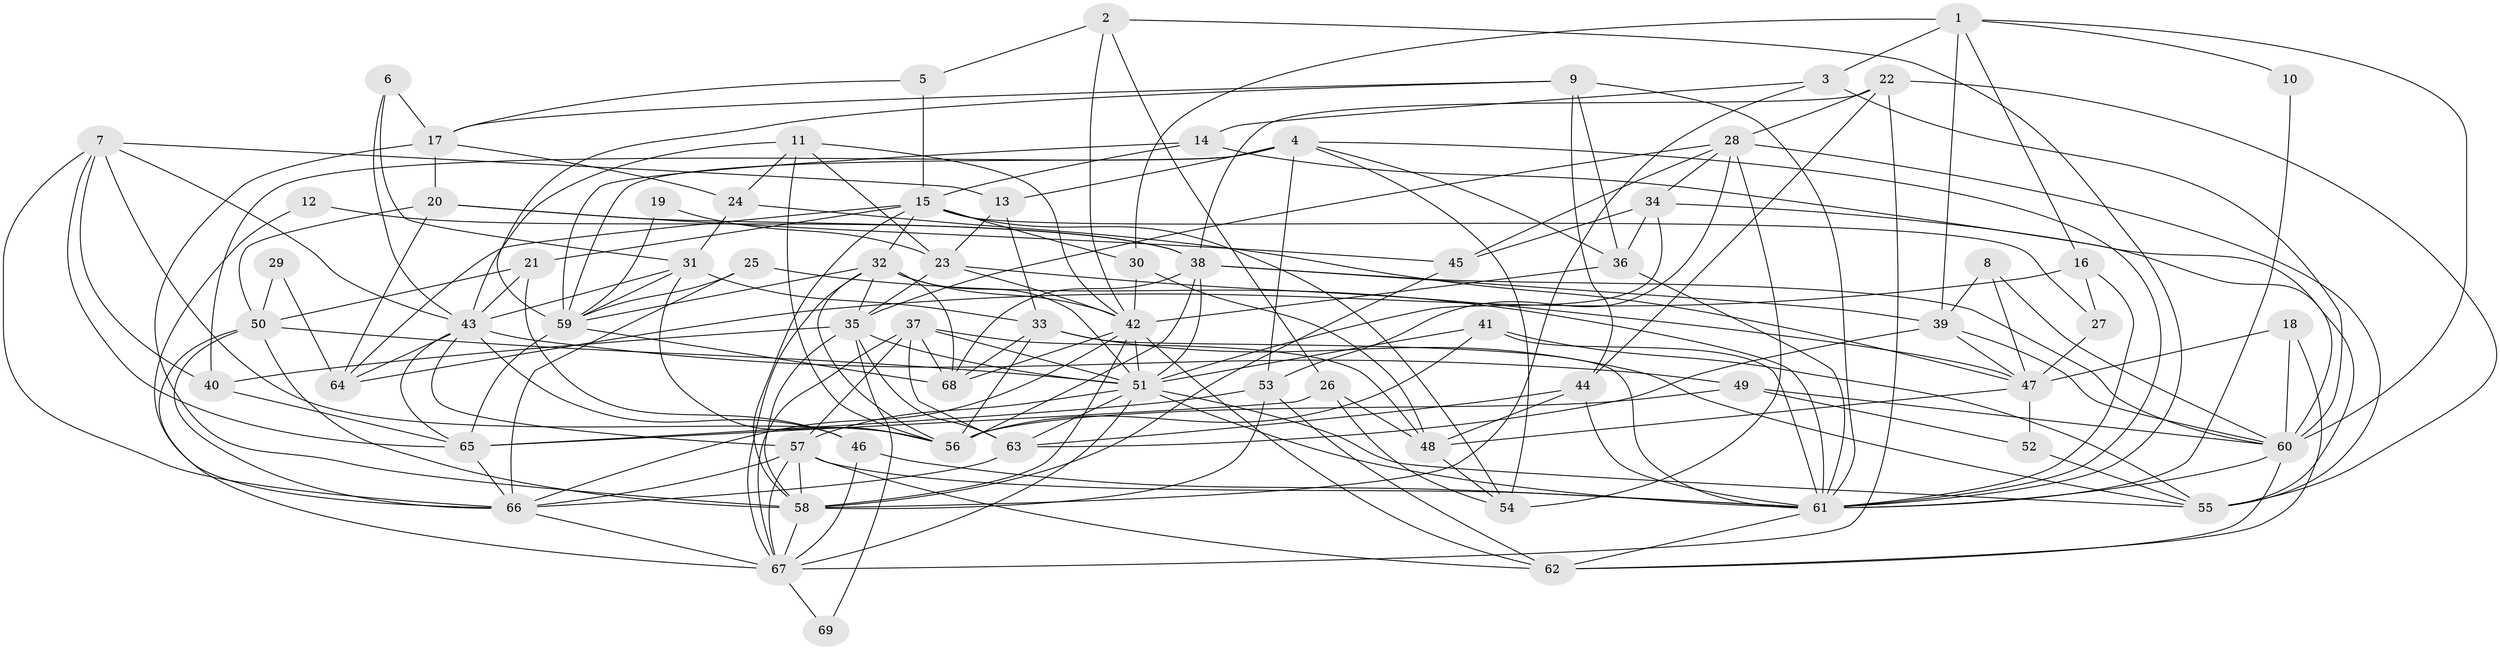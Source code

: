 // original degree distribution, {3: 0.2971014492753623, 4: 0.2971014492753623, 2: 0.10869565217391304, 5: 0.15217391304347827, 6: 0.09420289855072464, 7: 0.036231884057971016, 8: 0.007246376811594203, 9: 0.007246376811594203}
// Generated by graph-tools (version 1.1) at 2025/50/03/09/25 03:50:04]
// undirected, 69 vertices, 199 edges
graph export_dot {
graph [start="1"]
  node [color=gray90,style=filled];
  1;
  2;
  3;
  4;
  5;
  6;
  7;
  8;
  9;
  10;
  11;
  12;
  13;
  14;
  15;
  16;
  17;
  18;
  19;
  20;
  21;
  22;
  23;
  24;
  25;
  26;
  27;
  28;
  29;
  30;
  31;
  32;
  33;
  34;
  35;
  36;
  37;
  38;
  39;
  40;
  41;
  42;
  43;
  44;
  45;
  46;
  47;
  48;
  49;
  50;
  51;
  52;
  53;
  54;
  55;
  56;
  57;
  58;
  59;
  60;
  61;
  62;
  63;
  64;
  65;
  66;
  67;
  68;
  69;
  1 -- 3 [weight=2.0];
  1 -- 10 [weight=1.0];
  1 -- 16 [weight=1.0];
  1 -- 30 [weight=1.0];
  1 -- 39 [weight=1.0];
  1 -- 60 [weight=1.0];
  2 -- 5 [weight=1.0];
  2 -- 26 [weight=1.0];
  2 -- 42 [weight=1.0];
  2 -- 61 [weight=1.0];
  3 -- 14 [weight=1.0];
  3 -- 58 [weight=1.0];
  3 -- 60 [weight=1.0];
  4 -- 13 [weight=1.0];
  4 -- 36 [weight=1.0];
  4 -- 40 [weight=1.0];
  4 -- 53 [weight=1.0];
  4 -- 54 [weight=1.0];
  4 -- 59 [weight=1.0];
  4 -- 61 [weight=1.0];
  5 -- 15 [weight=1.0];
  5 -- 17 [weight=1.0];
  6 -- 17 [weight=1.0];
  6 -- 31 [weight=1.0];
  6 -- 43 [weight=1.0];
  7 -- 13 [weight=1.0];
  7 -- 40 [weight=1.0];
  7 -- 43 [weight=2.0];
  7 -- 56 [weight=1.0];
  7 -- 65 [weight=1.0];
  7 -- 66 [weight=1.0];
  8 -- 39 [weight=1.0];
  8 -- 47 [weight=1.0];
  8 -- 60 [weight=1.0];
  9 -- 17 [weight=1.0];
  9 -- 36 [weight=1.0];
  9 -- 44 [weight=1.0];
  9 -- 59 [weight=1.0];
  9 -- 61 [weight=1.0];
  10 -- 61 [weight=1.0];
  11 -- 23 [weight=1.0];
  11 -- 24 [weight=1.0];
  11 -- 42 [weight=1.0];
  11 -- 43 [weight=1.0];
  11 -- 56 [weight=1.0];
  12 -- 38 [weight=1.0];
  12 -- 66 [weight=1.0];
  13 -- 23 [weight=1.0];
  13 -- 33 [weight=1.0];
  14 -- 15 [weight=1.0];
  14 -- 59 [weight=1.0];
  14 -- 60 [weight=1.0];
  15 -- 21 [weight=1.0];
  15 -- 27 [weight=1.0];
  15 -- 30 [weight=1.0];
  15 -- 32 [weight=1.0];
  15 -- 54 [weight=1.0];
  15 -- 58 [weight=1.0];
  15 -- 64 [weight=1.0];
  16 -- 27 [weight=1.0];
  16 -- 61 [weight=1.0];
  16 -- 64 [weight=1.0];
  17 -- 20 [weight=1.0];
  17 -- 24 [weight=1.0];
  17 -- 58 [weight=1.0];
  18 -- 47 [weight=1.0];
  18 -- 60 [weight=1.0];
  18 -- 62 [weight=1.0];
  19 -- 23 [weight=1.0];
  19 -- 59 [weight=2.0];
  20 -- 38 [weight=1.0];
  20 -- 45 [weight=1.0];
  20 -- 50 [weight=1.0];
  20 -- 64 [weight=1.0];
  21 -- 43 [weight=1.0];
  21 -- 46 [weight=1.0];
  21 -- 50 [weight=1.0];
  22 -- 28 [weight=1.0];
  22 -- 38 [weight=1.0];
  22 -- 44 [weight=1.0];
  22 -- 55 [weight=1.0];
  22 -- 67 [weight=1.0];
  23 -- 35 [weight=1.0];
  23 -- 42 [weight=1.0];
  23 -- 47 [weight=1.0];
  24 -- 31 [weight=1.0];
  24 -- 47 [weight=1.0];
  25 -- 59 [weight=1.0];
  25 -- 61 [weight=1.0];
  25 -- 66 [weight=1.0];
  26 -- 48 [weight=1.0];
  26 -- 54 [weight=1.0];
  26 -- 65 [weight=1.0];
  27 -- 47 [weight=1.0];
  28 -- 34 [weight=1.0];
  28 -- 35 [weight=1.0];
  28 -- 45 [weight=1.0];
  28 -- 53 [weight=1.0];
  28 -- 54 [weight=1.0];
  28 -- 55 [weight=1.0];
  29 -- 50 [weight=1.0];
  29 -- 64 [weight=1.0];
  30 -- 42 [weight=1.0];
  30 -- 48 [weight=1.0];
  31 -- 33 [weight=1.0];
  31 -- 43 [weight=1.0];
  31 -- 56 [weight=1.0];
  31 -- 59 [weight=1.0];
  32 -- 35 [weight=1.0];
  32 -- 42 [weight=1.0];
  32 -- 51 [weight=1.0];
  32 -- 56 [weight=1.0];
  32 -- 59 [weight=1.0];
  32 -- 67 [weight=1.0];
  32 -- 68 [weight=1.0];
  33 -- 55 [weight=1.0];
  33 -- 56 [weight=1.0];
  33 -- 61 [weight=1.0];
  33 -- 68 [weight=1.0];
  34 -- 36 [weight=1.0];
  34 -- 45 [weight=1.0];
  34 -- 51 [weight=1.0];
  34 -- 55 [weight=1.0];
  35 -- 40 [weight=1.0];
  35 -- 51 [weight=1.0];
  35 -- 58 [weight=1.0];
  35 -- 63 [weight=1.0];
  35 -- 69 [weight=1.0];
  36 -- 42 [weight=1.0];
  36 -- 61 [weight=1.0];
  37 -- 48 [weight=1.0];
  37 -- 51 [weight=1.0];
  37 -- 57 [weight=1.0];
  37 -- 63 [weight=1.0];
  37 -- 67 [weight=1.0];
  37 -- 68 [weight=1.0];
  38 -- 39 [weight=1.0];
  38 -- 51 [weight=1.0];
  38 -- 56 [weight=1.0];
  38 -- 60 [weight=1.0];
  38 -- 68 [weight=1.0];
  39 -- 47 [weight=1.0];
  39 -- 60 [weight=1.0];
  39 -- 63 [weight=1.0];
  40 -- 65 [weight=1.0];
  41 -- 51 [weight=1.0];
  41 -- 55 [weight=1.0];
  41 -- 56 [weight=1.0];
  41 -- 61 [weight=1.0];
  42 -- 51 [weight=1.0];
  42 -- 58 [weight=1.0];
  42 -- 62 [weight=1.0];
  42 -- 66 [weight=1.0];
  42 -- 68 [weight=1.0];
  43 -- 46 [weight=1.0];
  43 -- 49 [weight=1.0];
  43 -- 57 [weight=1.0];
  43 -- 64 [weight=1.0];
  43 -- 65 [weight=1.0];
  44 -- 48 [weight=1.0];
  44 -- 61 [weight=1.0];
  44 -- 63 [weight=1.0];
  45 -- 58 [weight=1.0];
  46 -- 61 [weight=1.0];
  46 -- 67 [weight=1.0];
  47 -- 48 [weight=1.0];
  47 -- 52 [weight=1.0];
  48 -- 54 [weight=1.0];
  49 -- 52 [weight=1.0];
  49 -- 56 [weight=1.0];
  49 -- 60 [weight=1.0];
  50 -- 51 [weight=1.0];
  50 -- 58 [weight=1.0];
  50 -- 66 [weight=1.0];
  50 -- 67 [weight=1.0];
  51 -- 55 [weight=1.0];
  51 -- 57 [weight=1.0];
  51 -- 61 [weight=1.0];
  51 -- 63 [weight=1.0];
  51 -- 67 [weight=1.0];
  52 -- 55 [weight=1.0];
  53 -- 58 [weight=1.0];
  53 -- 62 [weight=1.0];
  53 -- 65 [weight=1.0];
  57 -- 58 [weight=1.0];
  57 -- 61 [weight=1.0];
  57 -- 62 [weight=1.0];
  57 -- 66 [weight=1.0];
  57 -- 67 [weight=1.0];
  58 -- 67 [weight=1.0];
  59 -- 65 [weight=1.0];
  59 -- 68 [weight=1.0];
  60 -- 61 [weight=1.0];
  60 -- 62 [weight=1.0];
  61 -- 62 [weight=1.0];
  63 -- 66 [weight=1.0];
  65 -- 66 [weight=1.0];
  66 -- 67 [weight=1.0];
  67 -- 69 [weight=1.0];
}
